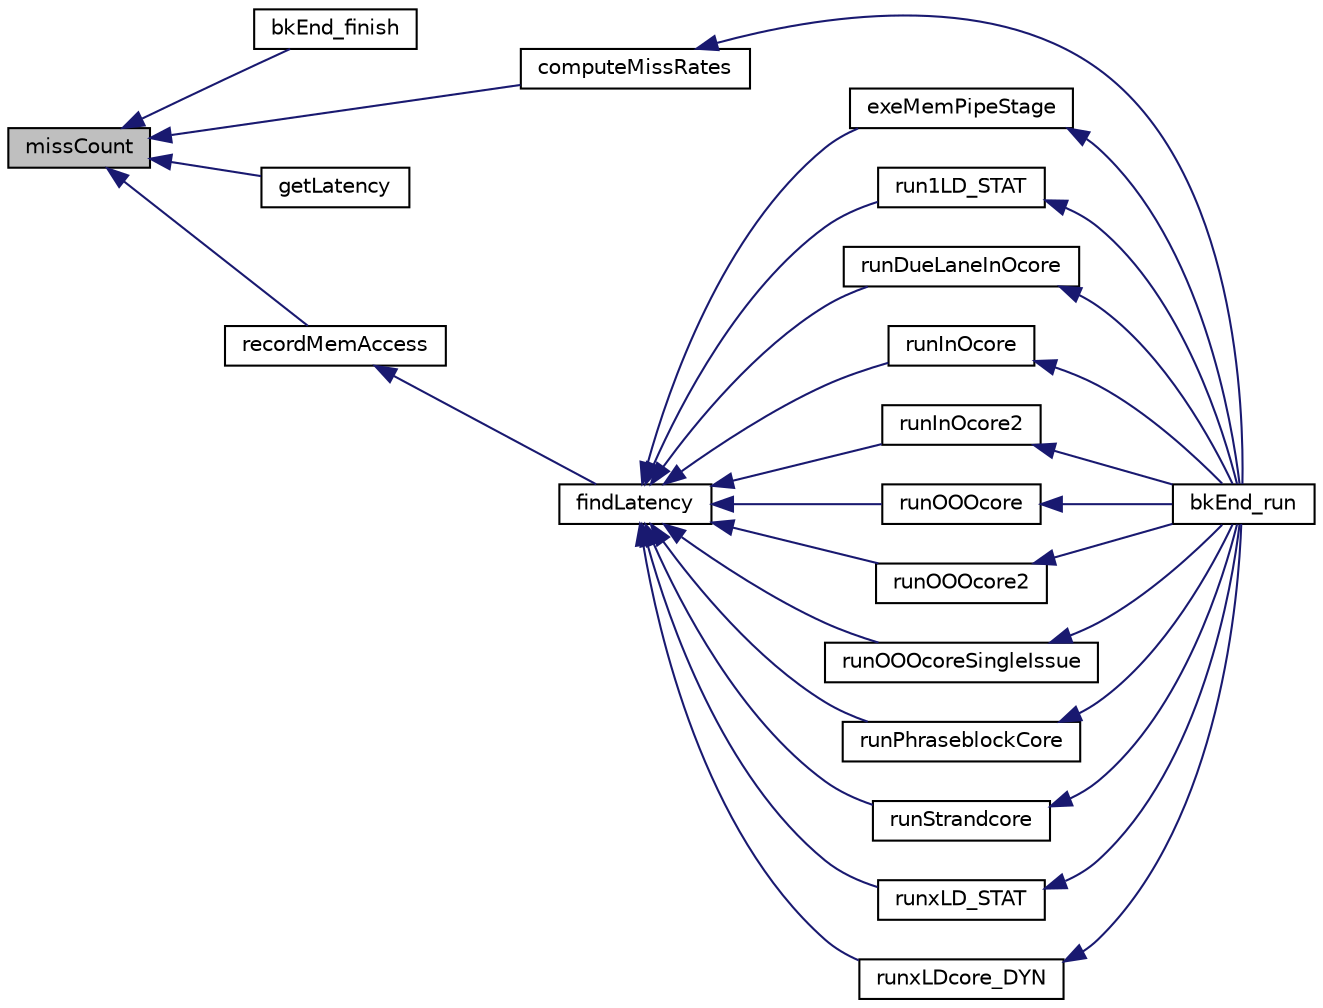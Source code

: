 digraph G
{
  edge [fontname="Helvetica",fontsize="10",labelfontname="Helvetica",labelfontsize="10"];
  node [fontname="Helvetica",fontsize="10",shape=record];
  rankdir=LR;
  Node1 [label="missCount",height=0.2,width=0.4,color="black", fillcolor="grey75", style="filled" fontcolor="black"];
  Node1 -> Node2 [dir=back,color="midnightblue",fontsize="10",style="solid"];
  Node2 [label="bkEnd_finish",height=0.2,width=0.4,color="black", fillcolor="white", style="filled",URL="$bkEnd_8h.html#af34e8aea898d89ab4f271696b1c9ab8b"];
  Node1 -> Node3 [dir=back,color="midnightblue",fontsize="10",style="solid"];
  Node3 [label="computeMissRates",height=0.2,width=0.4,color="black", fillcolor="white", style="filled",URL="$bkEnd_8cpp.html#a5ed10a88f4f69dd854e85cdedcb6bb32"];
  Node3 -> Node4 [dir=back,color="midnightblue",fontsize="10",style="solid"];
  Node4 [label="bkEnd_run",height=0.2,width=0.4,color="black", fillcolor="white", style="filled",URL="$bkEnd_8h.html#a0de885ce07273f37e162ecb0e63ec95d"];
  Node1 -> Node5 [dir=back,color="midnightblue",fontsize="10",style="solid"];
  Node5 [label="getLatency",height=0.2,width=0.4,color="black", fillcolor="white", style="filled",URL="$latency_8h.html#a2dd42eb14b37a46fdb7db711045a10bb"];
  Node1 -> Node6 [dir=back,color="midnightblue",fontsize="10",style="solid"];
  Node6 [label="recordMemAccess",height=0.2,width=0.4,color="black", fillcolor="white", style="filled",URL="$bkEnd_8cpp.html#a9bec7fac736a429a859566bf1701fd5f"];
  Node6 -> Node7 [dir=back,color="midnightblue",fontsize="10",style="solid"];
  Node7 [label="findLatency",height=0.2,width=0.4,color="black", fillcolor="white", style="filled",URL="$bkEnd_8cpp.html#a425e040d7cdd063c48e543f19d61d29e"];
  Node7 -> Node8 [dir=back,color="midnightblue",fontsize="10",style="solid"];
  Node8 [label="exeMemPipeStage",height=0.2,width=0.4,color="black", fillcolor="white", style="filled",URL="$bkEnd_8cpp.html#a184a478d12000544a380c7aa50a9894d"];
  Node8 -> Node4 [dir=back,color="midnightblue",fontsize="10",style="solid"];
  Node7 -> Node9 [dir=back,color="midnightblue",fontsize="10",style="solid"];
  Node9 [label="run1LD_STAT",height=0.2,width=0.4,color="black", fillcolor="white", style="filled",URL="$bkEnd_8cpp.html#a97c39e40275c8b88452f484247c641e6"];
  Node9 -> Node4 [dir=back,color="midnightblue",fontsize="10",style="solid"];
  Node7 -> Node10 [dir=back,color="midnightblue",fontsize="10",style="solid"];
  Node10 [label="runDueLaneInOcore",height=0.2,width=0.4,color="black", fillcolor="white", style="filled",URL="$bkEnd_8cpp.html#ace2244168da67b24c25de5eeb8e324e7"];
  Node10 -> Node4 [dir=back,color="midnightblue",fontsize="10",style="solid"];
  Node7 -> Node11 [dir=back,color="midnightblue",fontsize="10",style="solid"];
  Node11 [label="runInOcore",height=0.2,width=0.4,color="black", fillcolor="white", style="filled",URL="$bkEnd_8cpp.html#a08f23b53db9ac916db6ee3b82c8a80a9"];
  Node11 -> Node4 [dir=back,color="midnightblue",fontsize="10",style="solid"];
  Node7 -> Node12 [dir=back,color="midnightblue",fontsize="10",style="solid"];
  Node12 [label="runInOcore2",height=0.2,width=0.4,color="black", fillcolor="white", style="filled",URL="$bkEnd_8cpp.html#ac12de6e25fc3f32a278fbc174b77bcf8"];
  Node12 -> Node4 [dir=back,color="midnightblue",fontsize="10",style="solid"];
  Node7 -> Node13 [dir=back,color="midnightblue",fontsize="10",style="solid"];
  Node13 [label="runOOOcore",height=0.2,width=0.4,color="black", fillcolor="white", style="filled",URL="$bkEnd_8cpp.html#a0048e706dd30cad67418041c870d1850"];
  Node13 -> Node4 [dir=back,color="midnightblue",fontsize="10",style="solid"];
  Node7 -> Node14 [dir=back,color="midnightblue",fontsize="10",style="solid"];
  Node14 [label="runOOOcore2",height=0.2,width=0.4,color="black", fillcolor="white", style="filled",URL="$bkEnd_8cpp.html#a1e86a57f718ccc5c785cb2f69e4eb150"];
  Node14 -> Node4 [dir=back,color="midnightblue",fontsize="10",style="solid"];
  Node7 -> Node15 [dir=back,color="midnightblue",fontsize="10",style="solid"];
  Node15 [label="runOOOcoreSingleIssue",height=0.2,width=0.4,color="black", fillcolor="white", style="filled",URL="$bkEnd_8cpp.html#a10447d26aeb9ab403590f64c71683174"];
  Node15 -> Node4 [dir=back,color="midnightblue",fontsize="10",style="solid"];
  Node7 -> Node16 [dir=back,color="midnightblue",fontsize="10",style="solid"];
  Node16 [label="runPhraseblockCore",height=0.2,width=0.4,color="black", fillcolor="white", style="filled",URL="$bkEnd_8cpp.html#a6ce7251cbd93290a7c6774649b96b166"];
  Node16 -> Node4 [dir=back,color="midnightblue",fontsize="10",style="solid"];
  Node7 -> Node17 [dir=back,color="midnightblue",fontsize="10",style="solid"];
  Node17 [label="runStrandcore",height=0.2,width=0.4,color="black", fillcolor="white", style="filled",URL="$bkEnd_8cpp.html#a72051851d4c12247aaab4ed481b9c2d1"];
  Node17 -> Node4 [dir=back,color="midnightblue",fontsize="10",style="solid"];
  Node7 -> Node18 [dir=back,color="midnightblue",fontsize="10",style="solid"];
  Node18 [label="runxLD_STAT",height=0.2,width=0.4,color="black", fillcolor="white", style="filled",URL="$bkEnd_8cpp.html#a63d6bd6a56d403ccb003d08d98681a3b"];
  Node18 -> Node4 [dir=back,color="midnightblue",fontsize="10",style="solid"];
  Node7 -> Node19 [dir=back,color="midnightblue",fontsize="10",style="solid"];
  Node19 [label="runxLDcore_DYN",height=0.2,width=0.4,color="black", fillcolor="white", style="filled",URL="$bkEnd_8cpp.html#a00dd14f5dbcba28599ade0a3d5c47091"];
  Node19 -> Node4 [dir=back,color="midnightblue",fontsize="10",style="solid"];
}

